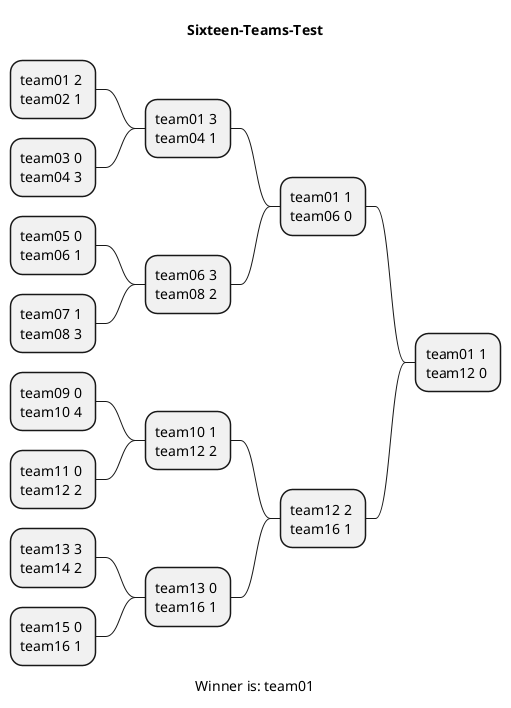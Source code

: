 @startmindmap Sixteen-Teams-Test.png
title Sixteen-Teams-Test

- team01 1 \nteam12 0

-- team01 1 \nteam06 0

--- team01 3 \nteam04 1

---- team01 2 \nteam02 1

---- team03 0 \nteam04 3

--- team06 3 \nteam08 2

---- team05 0 \nteam06 1

---- team07 1 \nteam08 3

-- team12 2 \nteam16 1

--- team10 1 \nteam12 2

---- team09 0 \nteam10 4

---- team11 0 \nteam12 2

--- team13 0 \nteam16 1

---- team13 3 \nteam14 2

---- team15 0 \nteam16 1
caption Winner is: team01
@endmindmap
